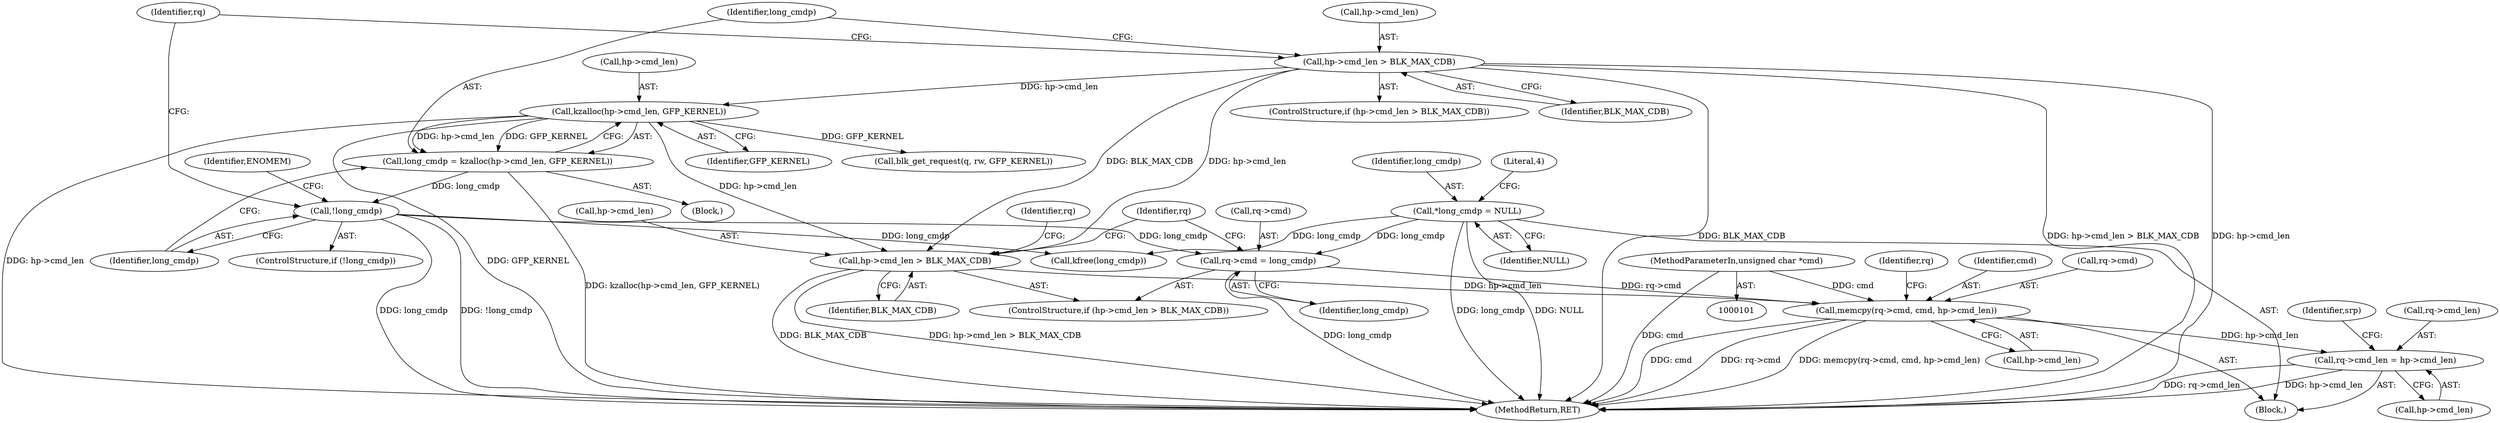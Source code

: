 digraph "0_linux_fdc81f45e9f57858da6351836507fbcf1b7583ee@pointer" {
"1000246" [label="(Call,rq->cmd_len = hp->cmd_len)"];
"1000238" [label="(Call,memcpy(rq->cmd, cmd, hp->cmd_len))"];
"1000233" [label="(Call,rq->cmd = long_cmdp)"];
"1000178" [label="(Call,*long_cmdp = NULL)"];
"1000205" [label="(Call,!long_cmdp)"];
"1000197" [label="(Call,long_cmdp = kzalloc(hp->cmd_len, GFP_KERNEL))"];
"1000199" [label="(Call,kzalloc(hp->cmd_len, GFP_KERNEL))"];
"1000191" [label="(Call,hp->cmd_len > BLK_MAX_CDB)"];
"1000103" [label="(MethodParameterIn,unsigned char *cmd)"];
"1000228" [label="(Call,hp->cmd_len > BLK_MAX_CDB)"];
"1000103" [label="(MethodParameterIn,unsigned char *cmd)"];
"1000232" [label="(Identifier,BLK_MAX_CDB)"];
"1000178" [label="(Call,*long_cmdp = NULL)"];
"1000250" [label="(Call,hp->cmd_len)"];
"1000227" [label="(ControlStructure,if (hp->cmd_len > BLK_MAX_CDB))"];
"1000493" [label="(MethodReturn,RET)"];
"1000243" [label="(Call,hp->cmd_len)"];
"1000196" [label="(Block,)"];
"1000233" [label="(Call,rq->cmd = long_cmdp)"];
"1000104" [label="(Block,)"];
"1000203" [label="(Identifier,GFP_KERNEL)"];
"1000237" [label="(Identifier,long_cmdp)"];
"1000255" [label="(Identifier,srp)"];
"1000246" [label="(Call,rq->cmd_len = hp->cmd_len)"];
"1000198" [label="(Identifier,long_cmdp)"];
"1000206" [label="(Identifier,long_cmdp)"];
"1000234" [label="(Call,rq->cmd)"];
"1000209" [label="(Identifier,ENOMEM)"];
"1000182" [label="(Literal,4)"];
"1000200" [label="(Call,hp->cmd_len)"];
"1000228" [label="(Call,hp->cmd_len > BLK_MAX_CDB)"];
"1000190" [label="(ControlStructure,if (hp->cmd_len > BLK_MAX_CDB))"];
"1000212" [label="(Call,blk_get_request(q, rw, GFP_KERNEL))"];
"1000211" [label="(Identifier,rq)"];
"1000197" [label="(Call,long_cmdp = kzalloc(hp->cmd_len, GFP_KERNEL))"];
"1000235" [label="(Identifier,rq)"];
"1000220" [label="(Call,kfree(long_cmdp))"];
"1000240" [label="(Identifier,rq)"];
"1000248" [label="(Identifier,rq)"];
"1000242" [label="(Identifier,cmd)"];
"1000195" [label="(Identifier,BLK_MAX_CDB)"];
"1000205" [label="(Call,!long_cmdp)"];
"1000199" [label="(Call,kzalloc(hp->cmd_len, GFP_KERNEL))"];
"1000229" [label="(Call,hp->cmd_len)"];
"1000247" [label="(Call,rq->cmd_len)"];
"1000180" [label="(Identifier,NULL)"];
"1000192" [label="(Call,hp->cmd_len)"];
"1000239" [label="(Call,rq->cmd)"];
"1000179" [label="(Identifier,long_cmdp)"];
"1000204" [label="(ControlStructure,if (!long_cmdp))"];
"1000238" [label="(Call,memcpy(rq->cmd, cmd, hp->cmd_len))"];
"1000191" [label="(Call,hp->cmd_len > BLK_MAX_CDB)"];
"1000246" -> "1000104"  [label="AST: "];
"1000246" -> "1000250"  [label="CFG: "];
"1000247" -> "1000246"  [label="AST: "];
"1000250" -> "1000246"  [label="AST: "];
"1000255" -> "1000246"  [label="CFG: "];
"1000246" -> "1000493"  [label="DDG: hp->cmd_len"];
"1000246" -> "1000493"  [label="DDG: rq->cmd_len"];
"1000238" -> "1000246"  [label="DDG: hp->cmd_len"];
"1000238" -> "1000104"  [label="AST: "];
"1000238" -> "1000243"  [label="CFG: "];
"1000239" -> "1000238"  [label="AST: "];
"1000242" -> "1000238"  [label="AST: "];
"1000243" -> "1000238"  [label="AST: "];
"1000248" -> "1000238"  [label="CFG: "];
"1000238" -> "1000493"  [label="DDG: rq->cmd"];
"1000238" -> "1000493"  [label="DDG: memcpy(rq->cmd, cmd, hp->cmd_len)"];
"1000238" -> "1000493"  [label="DDG: cmd"];
"1000233" -> "1000238"  [label="DDG: rq->cmd"];
"1000103" -> "1000238"  [label="DDG: cmd"];
"1000228" -> "1000238"  [label="DDG: hp->cmd_len"];
"1000233" -> "1000227"  [label="AST: "];
"1000233" -> "1000237"  [label="CFG: "];
"1000234" -> "1000233"  [label="AST: "];
"1000237" -> "1000233"  [label="AST: "];
"1000240" -> "1000233"  [label="CFG: "];
"1000233" -> "1000493"  [label="DDG: long_cmdp"];
"1000178" -> "1000233"  [label="DDG: long_cmdp"];
"1000205" -> "1000233"  [label="DDG: long_cmdp"];
"1000178" -> "1000104"  [label="AST: "];
"1000178" -> "1000180"  [label="CFG: "];
"1000179" -> "1000178"  [label="AST: "];
"1000180" -> "1000178"  [label="AST: "];
"1000182" -> "1000178"  [label="CFG: "];
"1000178" -> "1000493"  [label="DDG: long_cmdp"];
"1000178" -> "1000493"  [label="DDG: NULL"];
"1000178" -> "1000220"  [label="DDG: long_cmdp"];
"1000205" -> "1000204"  [label="AST: "];
"1000205" -> "1000206"  [label="CFG: "];
"1000206" -> "1000205"  [label="AST: "];
"1000209" -> "1000205"  [label="CFG: "];
"1000211" -> "1000205"  [label="CFG: "];
"1000205" -> "1000493"  [label="DDG: long_cmdp"];
"1000205" -> "1000493"  [label="DDG: !long_cmdp"];
"1000197" -> "1000205"  [label="DDG: long_cmdp"];
"1000205" -> "1000220"  [label="DDG: long_cmdp"];
"1000197" -> "1000196"  [label="AST: "];
"1000197" -> "1000199"  [label="CFG: "];
"1000198" -> "1000197"  [label="AST: "];
"1000199" -> "1000197"  [label="AST: "];
"1000206" -> "1000197"  [label="CFG: "];
"1000197" -> "1000493"  [label="DDG: kzalloc(hp->cmd_len, GFP_KERNEL)"];
"1000199" -> "1000197"  [label="DDG: hp->cmd_len"];
"1000199" -> "1000197"  [label="DDG: GFP_KERNEL"];
"1000199" -> "1000203"  [label="CFG: "];
"1000200" -> "1000199"  [label="AST: "];
"1000203" -> "1000199"  [label="AST: "];
"1000199" -> "1000493"  [label="DDG: hp->cmd_len"];
"1000199" -> "1000493"  [label="DDG: GFP_KERNEL"];
"1000191" -> "1000199"  [label="DDG: hp->cmd_len"];
"1000199" -> "1000212"  [label="DDG: GFP_KERNEL"];
"1000199" -> "1000228"  [label="DDG: hp->cmd_len"];
"1000191" -> "1000190"  [label="AST: "];
"1000191" -> "1000195"  [label="CFG: "];
"1000192" -> "1000191"  [label="AST: "];
"1000195" -> "1000191"  [label="AST: "];
"1000198" -> "1000191"  [label="CFG: "];
"1000211" -> "1000191"  [label="CFG: "];
"1000191" -> "1000493"  [label="DDG: BLK_MAX_CDB"];
"1000191" -> "1000493"  [label="DDG: hp->cmd_len > BLK_MAX_CDB"];
"1000191" -> "1000493"  [label="DDG: hp->cmd_len"];
"1000191" -> "1000228"  [label="DDG: hp->cmd_len"];
"1000191" -> "1000228"  [label="DDG: BLK_MAX_CDB"];
"1000103" -> "1000101"  [label="AST: "];
"1000103" -> "1000493"  [label="DDG: cmd"];
"1000228" -> "1000227"  [label="AST: "];
"1000228" -> "1000232"  [label="CFG: "];
"1000229" -> "1000228"  [label="AST: "];
"1000232" -> "1000228"  [label="AST: "];
"1000235" -> "1000228"  [label="CFG: "];
"1000240" -> "1000228"  [label="CFG: "];
"1000228" -> "1000493"  [label="DDG: hp->cmd_len > BLK_MAX_CDB"];
"1000228" -> "1000493"  [label="DDG: BLK_MAX_CDB"];
}
